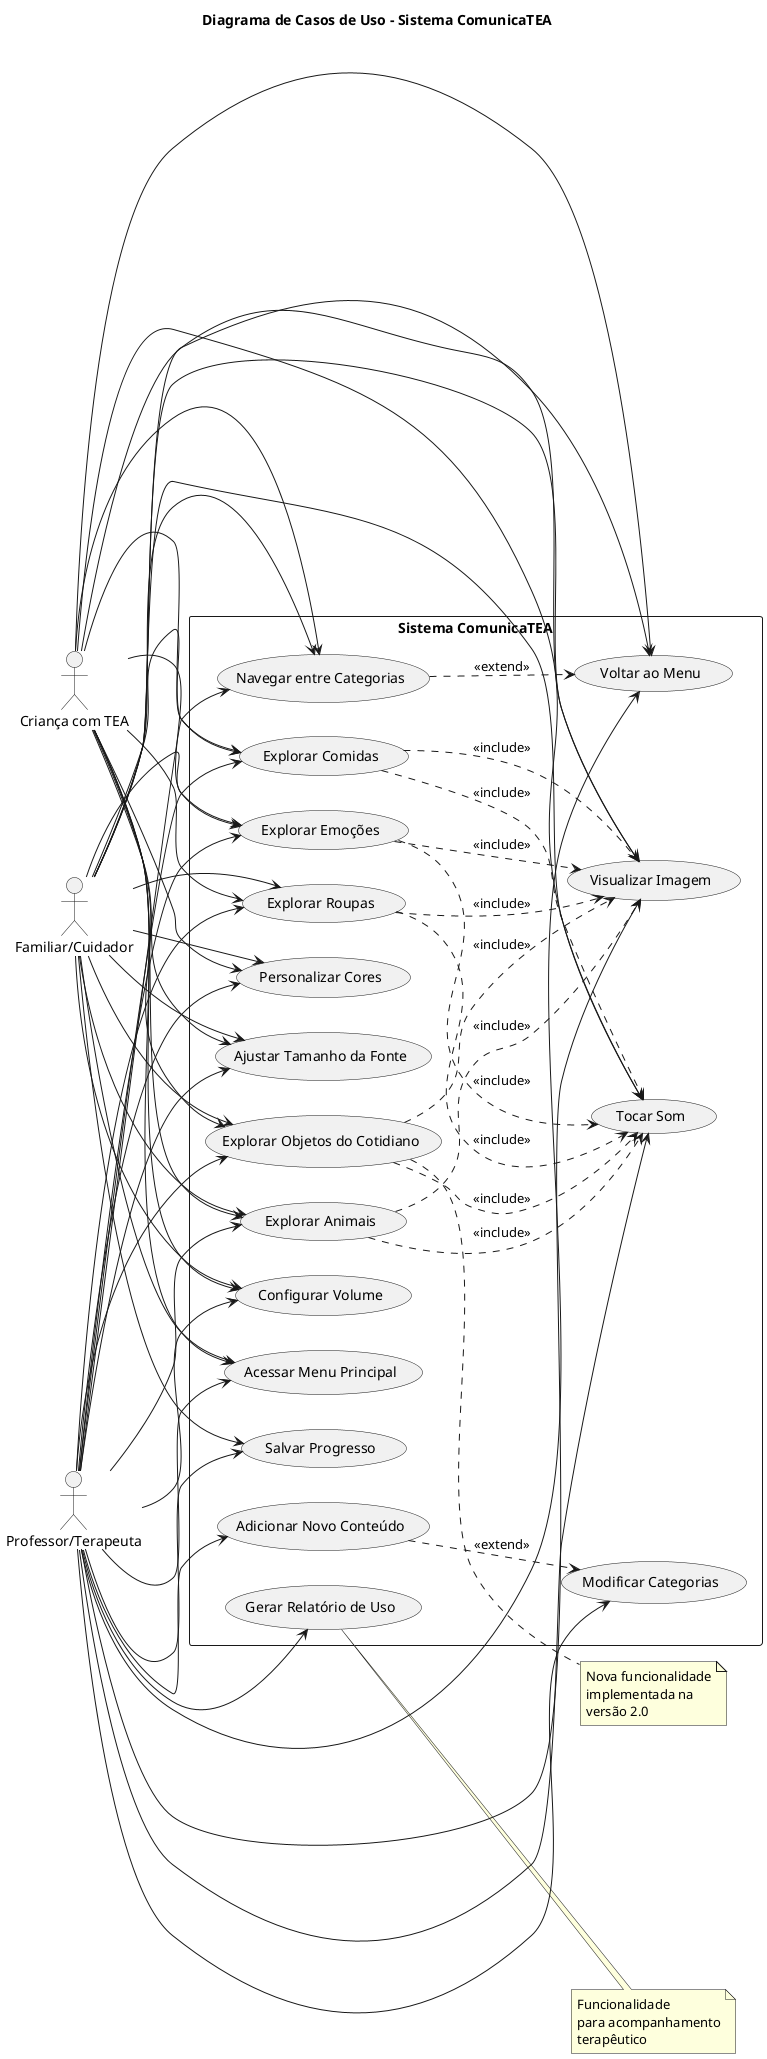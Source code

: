 @startuml Diagrama_Casos_Uso_ComunicaTEA

!define RECTANGLE class

title Diagrama de Casos de Uso - Sistema ComunicaTEA

left to right direction

actor "Criança com TEA" as CRIANCA
actor "Professor/Terapeuta" as PROFESSOR
actor "Familiar/Cuidador" as FAMILIAR

rectangle "Sistema ComunicaTEA" {
    usecase "Acessar Menu Principal" as UC1
    usecase "Explorar Animais" as UC2
    usecase "Explorar Emoções" as UC3
    usecase "Explorar Comidas" as UC4
    usecase "Explorar Roupas" as UC5
    usecase "Explorar Objetos do Cotidiano" as UC6
    usecase "Tocar Som" as UC7
    usecase "Visualizar Imagem" as UC8
    usecase "Navegar entre Categorias" as UC9
    usecase "Voltar ao Menu" as UC10
    usecase "Configurar Volume" as UC11
    usecase "Ajustar Tamanho da Fonte" as UC12
    usecase "Personalizar Cores" as UC13
    usecase "Salvar Progresso" as UC14
    usecase "Gerar Relatório de Uso" as UC15
    usecase "Adicionar Novo Conteúdo" as UC16
    usecase "Modificar Categorias" as UC17
}

' Relacionamentos da Criança
CRIANCA --> UC1
CRIANCA --> UC2
CRIANCA --> UC3
CRIANCA --> UC4
CRIANCA --> UC5
CRIANCA --> UC6
CRIANCA --> UC7
CRIANCA --> UC8
CRIANCA --> UC9
CRIANCA --> UC10
CRIANCA --> UC11
CRIANCA --> UC12
CRIANCA --> UC13

' Relacionamentos do Professor/Terapeuta
PROFESSOR --> UC1
PROFESSOR --> UC2
PROFESSOR --> UC3
PROFESSOR --> UC4
PROFESSOR --> UC5
PROFESSOR --> UC6
PROFESSOR --> UC7
PROFESSOR --> UC8
PROFESSOR --> UC9
PROFESSOR --> UC10
PROFESSOR --> UC11
PROFESSOR --> UC12
PROFESSOR --> UC13
PROFESSOR --> UC14
PROFESSOR --> UC15
PROFESSOR --> UC16
PROFESSOR --> UC17

' Relacionamentos do Familiar/Cuidador
FAMILIAR --> UC1
FAMILIAR --> UC2
FAMILIAR --> UC3
FAMILIAR --> UC4
FAMILIAR --> UC5
FAMILIAR --> UC6
FAMILIAR --> UC7
FAMILIAR --> UC8
FAMILIAR --> UC9
FAMILIAR --> UC10
FAMILIAR --> UC11
FAMILIAR --> UC12
FAMILIAR --> UC13
FAMILIAR --> UC14

' Relacionamentos de inclusão
UC2 ..> UC7 : <<include>>
UC2 ..> UC8 : <<include>>
UC3 ..> UC7 : <<include>>
UC3 ..> UC8 : <<include>>
UC4 ..> UC7 : <<include>>
UC4 ..> UC8 : <<include>>
UC5 ..> UC7 : <<include>>
UC5 ..> UC8 : <<include>>
UC6 ..> UC7 : <<include>>
UC6 ..> UC8 : <<include>>

' Relacionamentos de extensão
UC9 ..> UC10 : <<extend>>
UC16 ..> UC17 : <<extend>>

note right of UC6
  Nova funcionalidade
  implementada na
  versão 2.0
end note

note right of UC15
  Funcionalidade
  para acompanhamento
  terapêutico
end note

@enduml 